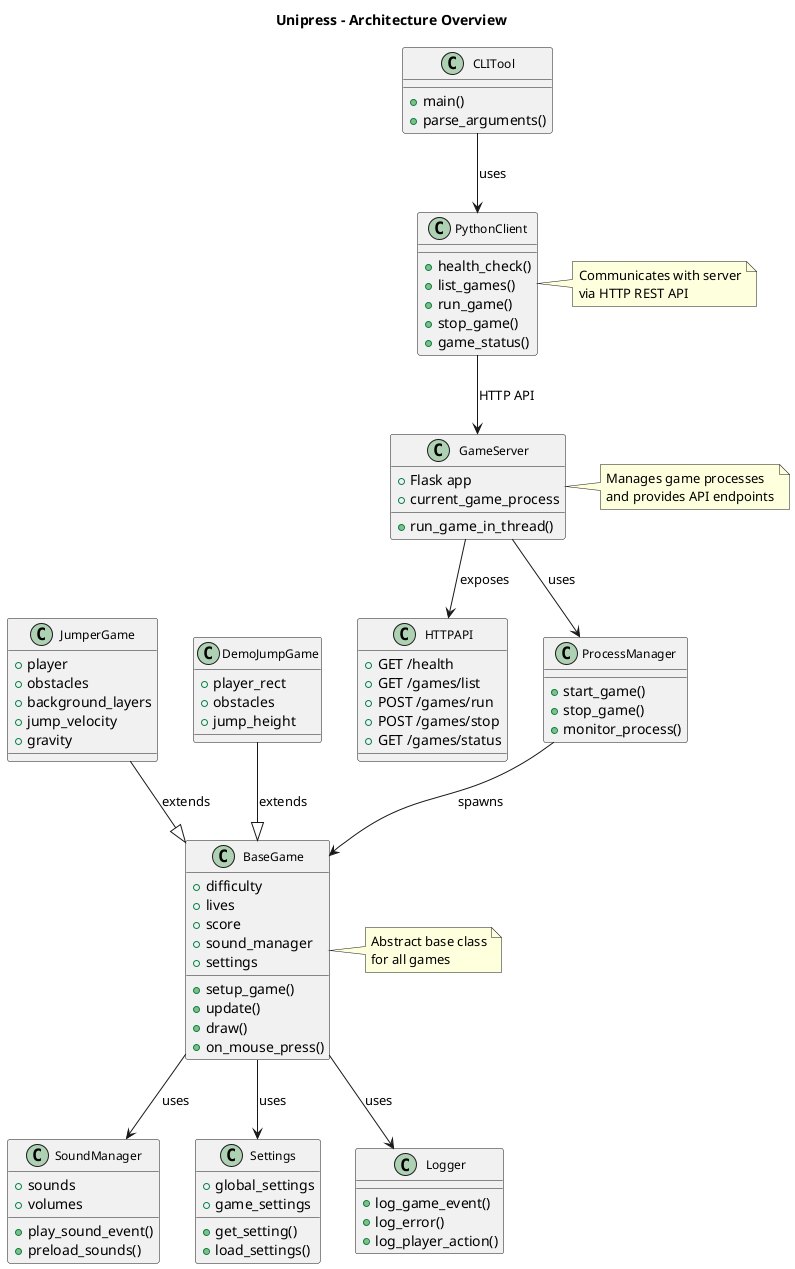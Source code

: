 @startuml ArchitectureOverview
skinparam backgroundColor #FFFFFF
skinparam classFontSize 12
skinparam classFontName Arial

title Unipress - Architecture Overview

class PythonClient {
    + health_check()
    + list_games()
    + run_game()
    + stop_game()
    + game_status()
}

class CLITool {
    + main()
    + parse_arguments()
}

class GameServer {
    + Flask app
    + current_game_process
    + run_game_in_thread()
}

class HTTPAPI {
    + GET /health
    + GET /games/list
    + POST /games/run
    + POST /games/stop
    + GET /games/status
}

class ProcessManager {
    + start_game()
    + stop_game()
    + monitor_process()
}

class BaseGame {
    + difficulty
    + lives
    + score
    + sound_manager
    + settings
    + setup_game()
    + update()
    + draw()
    + on_mouse_press()
}

class JumperGame {
    + player
    + obstacles
    + background_layers
    + jump_velocity
    + gravity
}

class DemoJumpGame {
    + player_rect
    + obstacles
    + jump_height
}

class SoundManager {
    + sounds
    + volumes
    + play_sound_event()
    + preload_sounds()
}

class Settings {
    + global_settings
    + game_settings
    + get_setting()
    + load_settings()
}

class Logger {
    + log_game_event()
    + log_error()
    + log_player_action()
}

' Relationships
PythonClient --> GameServer : HTTP API
CLITool --> PythonClient : uses
GameServer --> HTTPAPI : exposes
GameServer --> ProcessManager : uses
ProcessManager --> BaseGame : spawns
JumperGame --|> BaseGame : extends
DemoJumpGame --|> BaseGame : extends
BaseGame --> SoundManager : uses
BaseGame --> Settings : uses
BaseGame --> Logger : uses

note right of PythonClient
  Communicates with server
  via HTTP REST API
end note

note right of GameServer
  Manages game processes
  and provides API endpoints
end note

note right of BaseGame
  Abstract base class
  for all games
end note

@enduml
